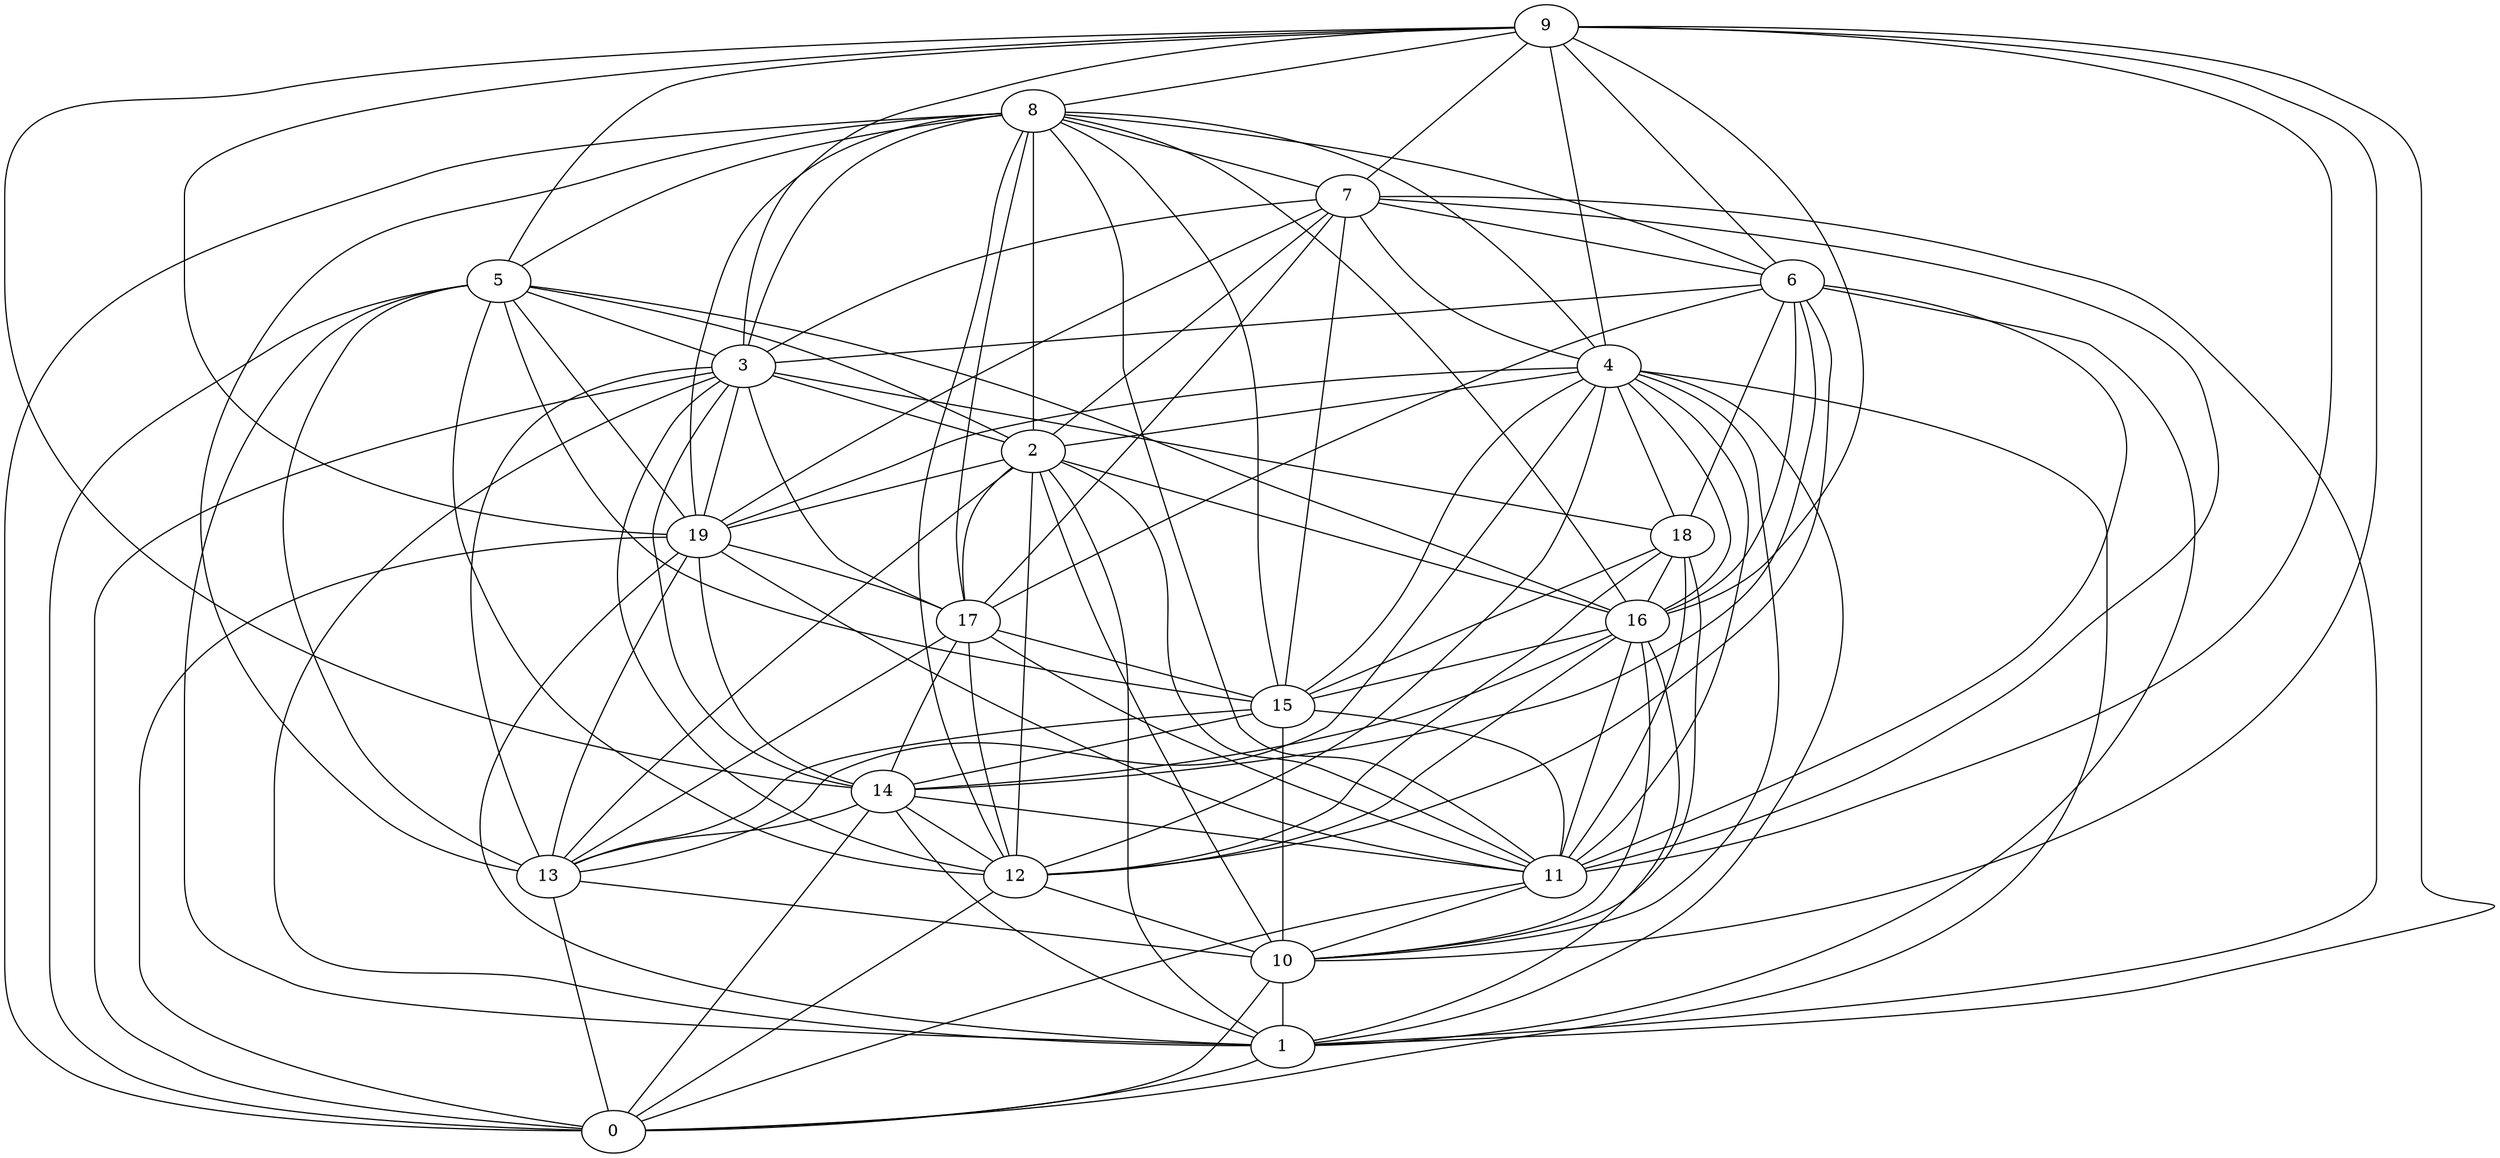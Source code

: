 digraph GG_graph {

subgraph G_graph {
edge [color = black]
"19" -> "13" [dir = none]
"19" -> "0" [dir = none]
"19" -> "17" [dir = none]
"6" -> "18" [dir = none]
"6" -> "17" [dir = none]
"6" -> "12" [dir = none]
"1" -> "0" [dir = none]
"9" -> "5" [dir = none]
"9" -> "10" [dir = none]
"9" -> "11" [dir = none]
"2" -> "10" [dir = none]
"2" -> "1" [dir = none]
"8" -> "2" [dir = none]
"8" -> "12" [dir = none]
"8" -> "4" [dir = none]
"8" -> "17" [dir = none]
"8" -> "5" [dir = none]
"8" -> "7" [dir = none]
"8" -> "15" [dir = none]
"8" -> "16" [dir = none]
"8" -> "11" [dir = none]
"18" -> "11" [dir = none]
"18" -> "12" [dir = none]
"18" -> "10" [dir = none]
"18" -> "15" [dir = none]
"13" -> "10" [dir = none]
"13" -> "0" [dir = none]
"5" -> "13" [dir = none]
"5" -> "0" [dir = none]
"5" -> "12" [dir = none]
"5" -> "3" [dir = none]
"5" -> "1" [dir = none]
"16" -> "1" [dir = none]
"16" -> "10" [dir = none]
"16" -> "12" [dir = none]
"16" -> "14" [dir = none]
"3" -> "12" [dir = none]
"3" -> "14" [dir = none]
"3" -> "19" [dir = none]
"14" -> "0" [dir = none]
"7" -> "19" [dir = none]
"7" -> "15" [dir = none]
"7" -> "11" [dir = none]
"7" -> "6" [dir = none]
"7" -> "1" [dir = none]
"7" -> "3" [dir = none]
"7" -> "17" [dir = none]
"7" -> "4" [dir = none]
"17" -> "11" [dir = none]
"17" -> "15" [dir = none]
"17" -> "14" [dir = none]
"17" -> "12" [dir = none]
"4" -> "1" [dir = none]
"4" -> "16" [dir = none]
"4" -> "15" [dir = none]
"4" -> "13" [dir = none]
"12" -> "10" [dir = none]
"6" -> "16" [dir = none]
"4" -> "11" [dir = none]
"3" -> "2" [dir = none]
"8" -> "0" [dir = none]
"9" -> "3" [dir = none]
"8" -> "13" [dir = none]
"5" -> "2" [dir = none]
"4" -> "2" [dir = none]
"8" -> "6" [dir = none]
"9" -> "16" [dir = none]
"17" -> "13" [dir = none]
"3" -> "18" [dir = none]
"5" -> "16" [dir = none]
"4" -> "19" [dir = none]
"19" -> "1" [dir = none]
"8" -> "19" [dir = none]
"5" -> "19" [dir = none]
"6" -> "3" [dir = none]
"5" -> "15" [dir = none]
"2" -> "13" [dir = none]
"2" -> "12" [dir = none]
"18" -> "16" [dir = none]
"6" -> "1" [dir = none]
"9" -> "7" [dir = none]
"10" -> "1" [dir = none]
"19" -> "11" [dir = none]
"6" -> "14" [dir = none]
"8" -> "3" [dir = none]
"11" -> "0" [dir = none]
"9" -> "4" [dir = none]
"3" -> "13" [dir = none]
"9" -> "1" [dir = none]
"15" -> "10" [dir = none]
"14" -> "1" [dir = none]
"3" -> "1" [dir = none]
"11" -> "10" [dir = none]
"3" -> "17" [dir = none]
"14" -> "12" [dir = none]
"9" -> "14" [dir = none]
"4" -> "10" [dir = none]
"7" -> "2" [dir = none]
"2" -> "16" [dir = none]
"16" -> "15" [dir = none]
"14" -> "11" [dir = none]
"10" -> "0" [dir = none]
"9" -> "8" [dir = none]
"2" -> "11" [dir = none]
"16" -> "11" [dir = none]
"14" -> "13" [dir = none]
"9" -> "19" [dir = none]
"15" -> "11" [dir = none]
"9" -> "6" [dir = none]
"12" -> "0" [dir = none]
"4" -> "0" [dir = none]
"15" -> "14" [dir = none]
"2" -> "19" [dir = none]
"19" -> "14" [dir = none]
"6" -> "11" [dir = none]
"15" -> "13" [dir = none]
"4" -> "12" [dir = none]
"3" -> "0" [dir = none]
"2" -> "17" [dir = none]
"4" -> "18" [dir = none]
}

}
